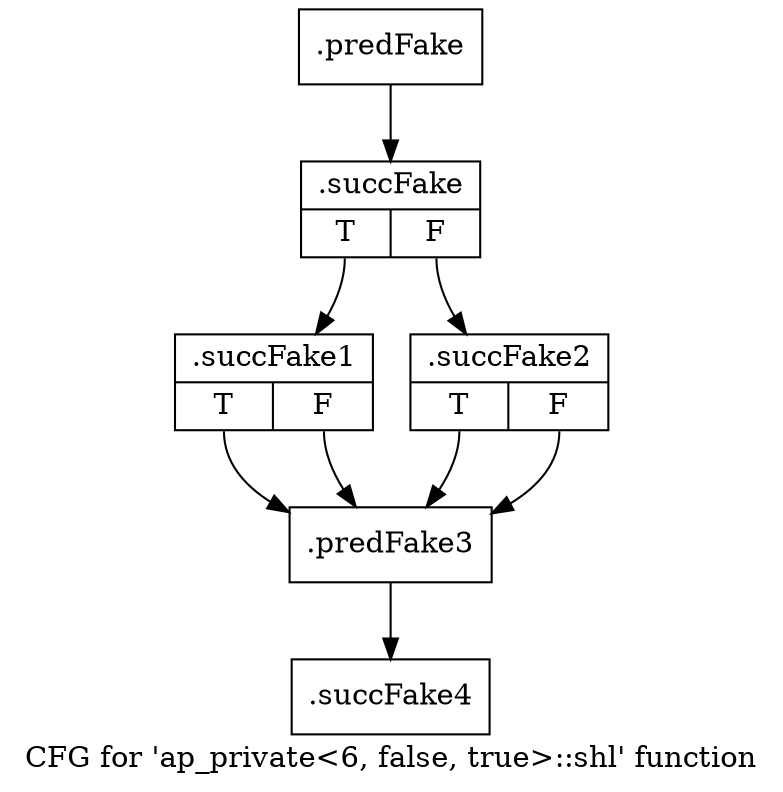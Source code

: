digraph "CFG for 'ap_private\<6, false, true\>::shl' function" {
	label="CFG for 'ap_private\<6, false, true\>::shl' function";

	Node0x5ece290 [shape=record,filename="",linenumber="",label="{.predFake}"];
	Node0x5ece290 -> Node0x62ea480[ callList="" memoryops="" filename="/mnt/xilinx/Vitis_HLS/2021.2/include/etc/ap_private.h" execusionnum="0"];
	Node0x62ea480 [shape=record,filename="/mnt/xilinx/Vitis_HLS/2021.2/include/etc/ap_private.h",linenumber="1873",label="{.succFake|{<s0>T|<s1>F}}"];
	Node0x62ea480:s0 -> Node0x62ea6d0[ callList="" memoryops="" filename="/mnt/xilinx/Vitis_HLS/2021.2/include/etc/ap_private.h" execusionnum="0"];
	Node0x62ea480:s1 -> Node0x62ea780[ callList="" memoryops="" filename="/mnt/xilinx/Vitis_HLS/2021.2/include/etc/ap_private.h" execusionnum="0"];
	Node0x62ea6d0 [shape=record,filename="/mnt/xilinx/Vitis_HLS/2021.2/include/etc/ap_private.h",linenumber="1874",label="{.succFake1|{<s0>T|<s1>F}}"];
	Node0x62ea6d0:s0 -> Node0x5ece4c0[ callList="" memoryops="" filename="/mnt/xilinx/Vitis_HLS/2021.2/include/etc/ap_private.h" execusionnum="0"];
	Node0x62ea6d0:s1 -> Node0x5ece4c0[ callList="" memoryops="" filename="/mnt/xilinx/Vitis_HLS/2021.2/include/etc/ap_private.h" execusionnum="0"];
	Node0x62ea780 [shape=record,filename="/mnt/xilinx/Vitis_HLS/2021.2/include/etc/ap_private.h",linenumber="1879",label="{.succFake2|{<s0>T|<s1>F}}"];
	Node0x62ea780:s0 -> Node0x5ece4c0[ callList="" memoryops="" filename="/mnt/xilinx/Vitis_HLS/2021.2/include/etc/ap_private.h" execusionnum="0"];
	Node0x62ea780:s1 -> Node0x5ece4c0[ callList="" memoryops="" filename="/mnt/xilinx/Vitis_HLS/2021.2/include/etc/ap_private.h" execusionnum="0"];
	Node0x5ece4c0 [shape=record,filename="/mnt/xilinx/Vitis_HLS/2021.2/include/etc/ap_private.h",linenumber="1885",label="{.predFake3}"];
	Node0x5ece4c0 -> Node0x62ea8e0[ callList="" memoryops="" filename="/mnt/xilinx/Vitis_HLS/2021.2/include/etc/ap_private.h" execusionnum="0"];
	Node0x62ea8e0 [shape=record,filename="/mnt/xilinx/Vitis_HLS/2021.2/include/etc/ap_private.h",linenumber="1885",label="{.succFake4}"];
}
